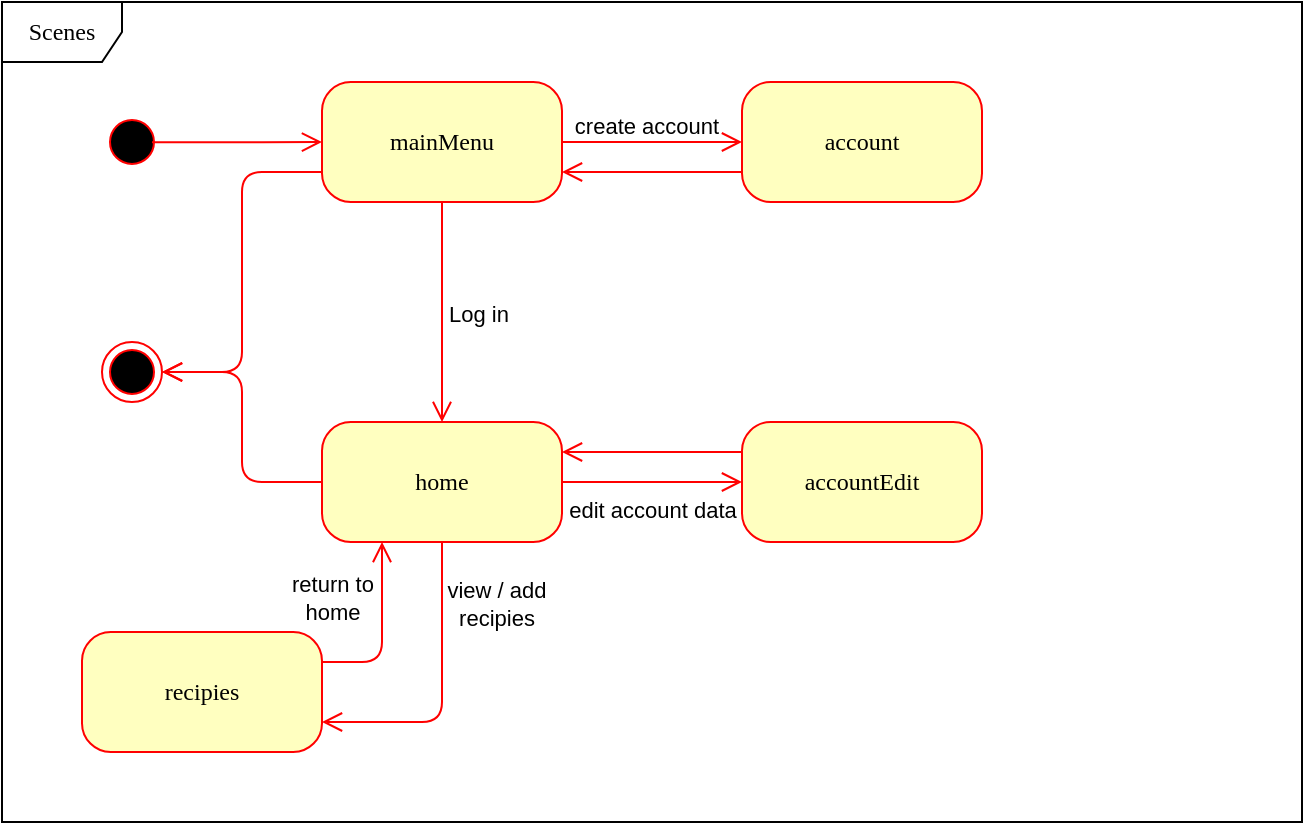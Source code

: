 <mxfile version="22.1.4" type="device">
  <diagram name="Page-1" id="58cdce13-f638-feb5-8d6f-7d28b1aa9fa0">
    <mxGraphModel dx="525" dy="958" grid="1" gridSize="10" guides="1" tooltips="1" connect="1" arrows="1" fold="1" page="1" pageScale="1" pageWidth="1100" pageHeight="850" background="none" math="0" shadow="0">
      <root>
        <mxCell id="0" />
        <mxCell id="1" parent="0" />
        <mxCell id="2a3bc250acf0617d-8" value="Scenes" style="shape=umlFrame;whiteSpace=wrap;html=1;rounded=1;shadow=0;comic=0;labelBackgroundColor=none;strokeWidth=1;fontFamily=Verdana;fontSize=12;align=center;" parent="1" vertex="1">
          <mxGeometry x="80" y="80" width="650" height="410" as="geometry" />
        </mxCell>
        <mxCell id="382b91b5511bd0f7-1" value="" style="ellipse;html=1;shape=startState;fillColor=#000000;strokeColor=#ff0000;rounded=1;shadow=0;comic=0;labelBackgroundColor=none;fontFamily=Verdana;fontSize=12;fontColor=#000000;align=center;direction=south;" parent="1" vertex="1">
          <mxGeometry x="130" y="135" width="30" height="30" as="geometry" />
        </mxCell>
        <mxCell id="382b91b5511bd0f7-5" value="home" style="rounded=1;whiteSpace=wrap;html=1;arcSize=24;fillColor=#ffffc0;strokeColor=#ff0000;shadow=0;comic=0;labelBackgroundColor=none;fontFamily=Verdana;fontSize=12;fontColor=#000000;align=center;" parent="1" vertex="1">
          <mxGeometry x="240" y="290" width="120" height="60" as="geometry" />
        </mxCell>
        <mxCell id="382b91b5511bd0f7-6" value="mainMenu" style="rounded=1;whiteSpace=wrap;html=1;arcSize=24;fillColor=#ffffc0;strokeColor=#ff0000;shadow=0;comic=0;labelBackgroundColor=none;fontFamily=Verdana;fontSize=12;fontColor=#000000;align=center;" parent="1" vertex="1">
          <mxGeometry x="240" y="120" width="120" height="60" as="geometry" />
        </mxCell>
        <mxCell id="2a3bc250acf0617d-9" style="edgeStyle=orthogonalEdgeStyle;html=1;labelBackgroundColor=none;endArrow=open;endSize=8;strokeColor=#ff0000;fontFamily=Verdana;fontSize=12;align=left;exitX=0.503;exitY=0.167;exitDx=0;exitDy=0;exitPerimeter=0;" parent="1" source="382b91b5511bd0f7-1" target="382b91b5511bd0f7-6" edge="1">
          <mxGeometry relative="1" as="geometry" />
        </mxCell>
        <mxCell id="2a3bc250acf0617d-12" style="edgeStyle=orthogonalEdgeStyle;html=1;exitX=0.5;exitY=1;entryX=0.5;entryY=0;labelBackgroundColor=none;endArrow=open;endSize=8;strokeColor=#ff0000;fontFamily=Verdana;fontSize=12;align=left;entryDx=0;entryDy=0;exitDx=0;exitDy=0;" parent="1" source="382b91b5511bd0f7-6" target="382b91b5511bd0f7-5" edge="1">
          <mxGeometry relative="1" as="geometry">
            <Array as="points" />
          </mxGeometry>
        </mxCell>
        <mxCell id="y3tMHxH61fSRHlY8P0IG-24" value="Log in" style="edgeLabel;html=1;align=center;verticalAlign=middle;resizable=0;points=[];" parent="2a3bc250acf0617d-12" vertex="1" connectable="0">
          <mxGeometry x="0.091" y="2" relative="1" as="geometry">
            <mxPoint x="16" y="-4" as="offset" />
          </mxGeometry>
        </mxCell>
        <mxCell id="3cde6dad864a17aa-8" style="edgeStyle=elbowEdgeStyle;html=1;labelBackgroundColor=none;endArrow=open;endSize=8;strokeColor=#ff0000;fontFamily=Verdana;fontSize=12;align=left;exitX=0.5;exitY=1;exitDx=0;exitDy=0;entryX=1;entryY=0.75;entryDx=0;entryDy=0;" parent="1" source="382b91b5511bd0f7-5" target="y3tMHxH61fSRHlY8P0IG-1" edge="1">
          <mxGeometry relative="1" as="geometry">
            <mxPoint x="350" y="515" as="sourcePoint" />
            <mxPoint x="270" y="495" as="targetPoint" />
            <Array as="points">
              <mxPoint x="300" y="390" />
            </Array>
          </mxGeometry>
        </mxCell>
        <mxCell id="y3tMHxH61fSRHlY8P0IG-23" value="return to&lt;br&gt;home" style="edgeLabel;html=1;align=center;verticalAlign=middle;resizable=0;points=[];" parent="3cde6dad864a17aa-8" vertex="1" connectable="0">
          <mxGeometry x="-0.47" relative="1" as="geometry">
            <mxPoint x="-55" y="-12" as="offset" />
          </mxGeometry>
        </mxCell>
        <mxCell id="24f968d109e7d6b4-3" value="" style="ellipse;html=1;shape=endState;fillColor=#000000;strokeColor=#ff0000;rounded=1;shadow=0;comic=0;labelBackgroundColor=none;fontFamily=Verdana;fontSize=12;fontColor=#000000;align=center;" parent="1" vertex="1">
          <mxGeometry x="130" y="250" width="30" height="30" as="geometry" />
        </mxCell>
        <mxCell id="y3tMHxH61fSRHlY8P0IG-1" value="recipies" style="rounded=1;whiteSpace=wrap;html=1;arcSize=24;fillColor=#ffffc0;strokeColor=#ff0000;shadow=0;comic=0;labelBackgroundColor=none;fontFamily=Verdana;fontSize=12;fontColor=#000000;align=center;" parent="1" vertex="1">
          <mxGeometry x="120" y="395" width="120" height="60" as="geometry" />
        </mxCell>
        <mxCell id="y3tMHxH61fSRHlY8P0IG-2" value="account" style="rounded=1;whiteSpace=wrap;html=1;arcSize=24;fillColor=#FFFFC0;strokeColor=#FF0000;shadow=0;comic=0;labelBackgroundColor=none;fontFamily=Verdana;fontSize=12;fontColor=#000000;align=center;" parent="1" vertex="1">
          <mxGeometry x="450" y="120" width="120" height="60" as="geometry" />
        </mxCell>
        <mxCell id="y3tMHxH61fSRHlY8P0IG-3" style="edgeStyle=orthogonalEdgeStyle;html=1;exitX=1;exitY=0.5;labelBackgroundColor=none;endArrow=open;endSize=8;strokeColor=#ff0000;fontFamily=Verdana;fontSize=12;align=left;exitDx=0;exitDy=0;entryX=0;entryY=0.5;entryDx=0;entryDy=0;" parent="1" source="382b91b5511bd0f7-6" target="y3tMHxH61fSRHlY8P0IG-2" edge="1">
          <mxGeometry relative="1" as="geometry">
            <mxPoint x="310" y="190" as="sourcePoint" />
            <mxPoint x="310" y="320" as="targetPoint" />
            <Array as="points">
              <mxPoint x="440" y="150" />
              <mxPoint x="440" y="150" />
            </Array>
          </mxGeometry>
        </mxCell>
        <mxCell id="y3tMHxH61fSRHlY8P0IG-20" value="create account" style="edgeLabel;html=1;align=center;verticalAlign=middle;resizable=0;points=[];" parent="y3tMHxH61fSRHlY8P0IG-3" vertex="1" connectable="0">
          <mxGeometry x="-0.396" y="1" relative="1" as="geometry">
            <mxPoint x="15" y="-7" as="offset" />
          </mxGeometry>
        </mxCell>
        <mxCell id="y3tMHxH61fSRHlY8P0IG-5" style="edgeStyle=orthogonalEdgeStyle;html=1;exitX=1;exitY=0.5;labelBackgroundColor=none;endArrow=open;endSize=8;strokeColor=#ff0000;fontFamily=Verdana;fontSize=12;align=left;exitDx=0;exitDy=0;entryX=0;entryY=0.5;entryDx=0;entryDy=0;" parent="1" source="382b91b5511bd0f7-5" target="w5EpHjYUI25cQ5UNDn7u-1" edge="1">
          <mxGeometry relative="1" as="geometry">
            <mxPoint x="370" y="160" as="sourcePoint" />
            <mxPoint x="580" y="250" as="targetPoint" />
            <Array as="points">
              <mxPoint x="440" y="320" />
              <mxPoint x="440" y="320" />
            </Array>
          </mxGeometry>
        </mxCell>
        <mxCell id="y3tMHxH61fSRHlY8P0IG-21" value="edit account data" style="edgeLabel;html=1;align=center;verticalAlign=middle;resizable=0;points=[];" parent="y3tMHxH61fSRHlY8P0IG-5" vertex="1" connectable="0">
          <mxGeometry x="-0.107" y="1" relative="1" as="geometry">
            <mxPoint x="5" y="15" as="offset" />
          </mxGeometry>
        </mxCell>
        <mxCell id="y3tMHxH61fSRHlY8P0IG-8" style="edgeStyle=orthogonalEdgeStyle;html=1;exitX=0;exitY=0.75;labelBackgroundColor=none;endArrow=open;endSize=8;strokeColor=#ff0000;fontFamily=Verdana;fontSize=12;align=left;exitDx=0;exitDy=0;entryX=1;entryY=0.75;entryDx=0;entryDy=0;" parent="1" source="y3tMHxH61fSRHlY8P0IG-2" target="382b91b5511bd0f7-6" edge="1">
          <mxGeometry relative="1" as="geometry">
            <mxPoint x="370" y="160" as="sourcePoint" />
            <mxPoint x="510" y="240" as="targetPoint" />
            <Array as="points">
              <mxPoint x="440" y="165" />
              <mxPoint x="440" y="165" />
            </Array>
          </mxGeometry>
        </mxCell>
        <mxCell id="y3tMHxH61fSRHlY8P0IG-10" style="edgeStyle=orthogonalEdgeStyle;html=1;exitX=0;exitY=0.25;labelBackgroundColor=none;endArrow=open;endSize=8;strokeColor=#ff0000;fontFamily=Verdana;fontSize=12;align=left;exitDx=0;exitDy=0;entryX=1;entryY=0.25;entryDx=0;entryDy=0;" parent="1" source="w5EpHjYUI25cQ5UNDn7u-1" target="382b91b5511bd0f7-5" edge="1">
          <mxGeometry relative="1" as="geometry">
            <mxPoint x="490" y="260" as="sourcePoint" />
            <mxPoint x="530" y="250" as="targetPoint" />
            <Array as="points" />
          </mxGeometry>
        </mxCell>
        <mxCell id="y3tMHxH61fSRHlY8P0IG-14" style="edgeStyle=orthogonalEdgeStyle;html=1;labelBackgroundColor=none;endArrow=open;endSize=8;strokeColor=#ff0000;fontFamily=Verdana;fontSize=12;align=left;exitX=0;exitY=0.75;exitDx=0;exitDy=0;entryX=1;entryY=0.5;entryDx=0;entryDy=0;" parent="1" source="382b91b5511bd0f7-6" target="24f968d109e7d6b4-3" edge="1">
          <mxGeometry relative="1" as="geometry">
            <mxPoint x="165" y="160" as="sourcePoint" />
            <mxPoint x="250" y="160" as="targetPoint" />
          </mxGeometry>
        </mxCell>
        <mxCell id="y3tMHxH61fSRHlY8P0IG-15" style="edgeStyle=orthogonalEdgeStyle;html=1;labelBackgroundColor=none;endArrow=open;endSize=8;strokeColor=#ff0000;fontFamily=Verdana;fontSize=12;align=left;exitX=0;exitY=0.5;exitDx=0;exitDy=0;entryX=1;entryY=0.5;entryDx=0;entryDy=0;" parent="1" source="382b91b5511bd0f7-5" target="24f968d109e7d6b4-3" edge="1">
          <mxGeometry relative="1" as="geometry">
            <mxPoint x="250" y="175" as="sourcePoint" />
            <mxPoint x="170" y="275" as="targetPoint" />
            <Array as="points">
              <mxPoint x="200" y="320" />
              <mxPoint x="200" y="265" />
            </Array>
          </mxGeometry>
        </mxCell>
        <mxCell id="y3tMHxH61fSRHlY8P0IG-16" style="edgeStyle=elbowEdgeStyle;html=1;labelBackgroundColor=none;endArrow=open;endSize=8;strokeColor=#ff0000;fontFamily=Verdana;fontSize=12;align=left;exitX=1;exitY=0.25;exitDx=0;exitDy=0;entryX=0.25;entryY=1;entryDx=0;entryDy=0;" parent="1" source="y3tMHxH61fSRHlY8P0IG-1" target="382b91b5511bd0f7-5" edge="1">
          <mxGeometry relative="1" as="geometry">
            <mxPoint x="310" y="360" as="sourcePoint" />
            <mxPoint x="260" y="435" as="targetPoint" />
            <Array as="points">
              <mxPoint x="270" y="400" />
            </Array>
          </mxGeometry>
        </mxCell>
        <mxCell id="y3tMHxH61fSRHlY8P0IG-22" value="view / add&lt;br&gt;recipies" style="edgeLabel;html=1;align=center;verticalAlign=middle;resizable=0;points=[];" parent="y3tMHxH61fSRHlY8P0IG-16" vertex="1" connectable="0">
          <mxGeometry x="0.194" y="2" relative="1" as="geometry">
            <mxPoint x="59" y="-6" as="offset" />
          </mxGeometry>
        </mxCell>
        <mxCell id="w5EpHjYUI25cQ5UNDn7u-1" value="accountEdit" style="rounded=1;whiteSpace=wrap;html=1;arcSize=24;fillColor=#FFFFC0;strokeColor=#FF0000;shadow=0;comic=0;labelBackgroundColor=none;fontFamily=Verdana;fontSize=12;fontColor=#000000;align=center;" vertex="1" parent="1">
          <mxGeometry x="450" y="290" width="120" height="60" as="geometry" />
        </mxCell>
      </root>
    </mxGraphModel>
  </diagram>
</mxfile>

